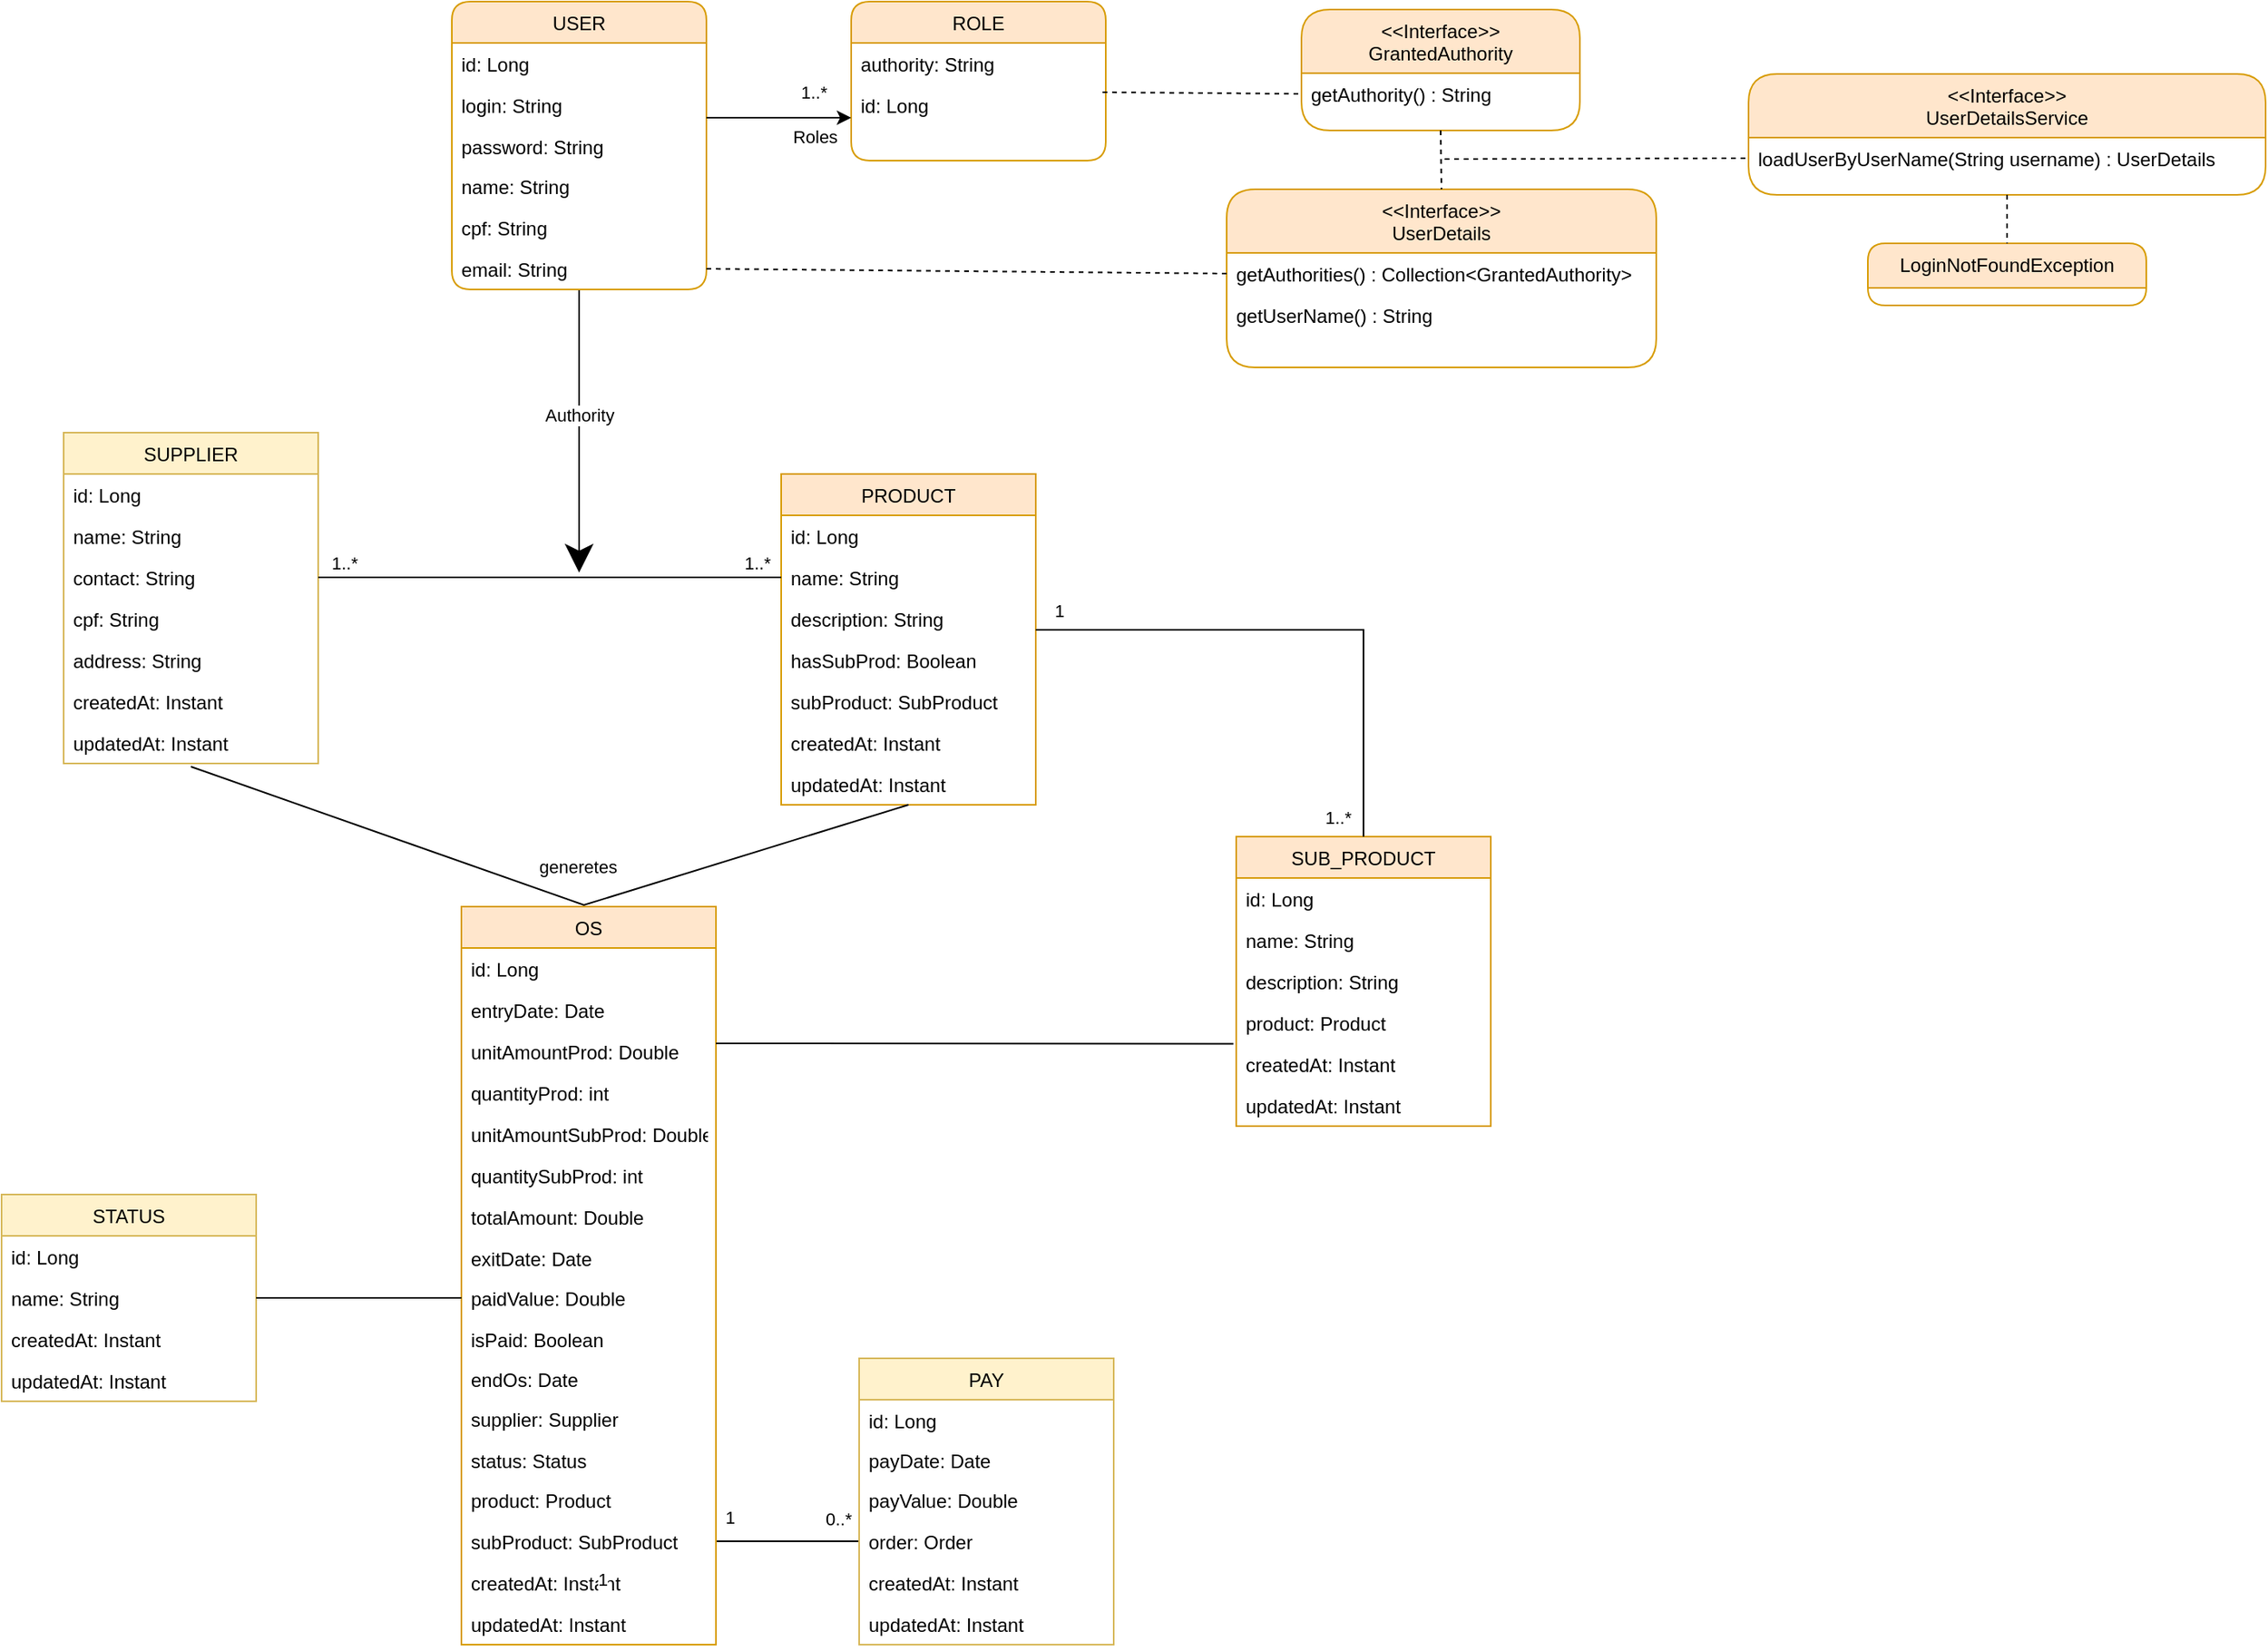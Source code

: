 <mxfile version="27.0.3">
  <diagram id="C5RBs43oDa-KdzZeNtuy" name="Page-1">
    <mxGraphModel grid="0" page="1" gridSize="10" guides="1" tooltips="1" connect="1" arrows="1" fold="1" pageScale="1" pageWidth="827" pageHeight="1169" math="0" shadow="0">
      <root>
        <mxCell id="WIyWlLk6GJQsqaUBKTNV-0" />
        <mxCell id="WIyWlLk6GJQsqaUBKTNV-1" parent="WIyWlLk6GJQsqaUBKTNV-0" />
        <mxCell id="_XmXTnkNxQTaoXxzFvcD-1" value="" style="endArrow=none;html=1;rounded=0;exitX=1;exitY=0.5;exitDx=0;exitDy=0;entryX=0;entryY=0.5;entryDx=0;entryDy=0;" edge="1" parent="WIyWlLk6GJQsqaUBKTNV-1" source="QUUtdZLDM5JT9vMRgNLH-2" target="qKsKVaUVckJKQKrFriXI-0">
          <mxGeometry width="50" height="50" relative="1" as="geometry">
            <mxPoint x="481" y="909" as="sourcePoint" />
            <mxPoint x="504" y="1022" as="targetPoint" />
          </mxGeometry>
        </mxCell>
        <mxCell id="zkfFHV4jXpPFQw0GAbJ--0" value="SUPPLIER" style="swimlane;fontStyle=0;align=center;verticalAlign=top;childLayout=stackLayout;horizontal=1;startSize=26;horizontalStack=0;resizeParent=1;resizeLast=0;collapsible=1;marginBottom=0;rounded=0;shadow=0;strokeWidth=1;fillColor=#fff2cc;strokeColor=#d6b656;" vertex="1" parent="WIyWlLk6GJQsqaUBKTNV-1">
          <mxGeometry x="174" y="294" width="160" height="208" as="geometry">
            <mxRectangle x="110" y="40" width="160" height="26" as="alternateBounds" />
          </mxGeometry>
        </mxCell>
        <mxCell id="zkfFHV4jXpPFQw0GAbJ--1" value="id: Long" style="text;align=left;verticalAlign=top;spacingLeft=4;spacingRight=4;overflow=hidden;rotatable=0;points=[[0,0.5],[1,0.5]];portConstraint=eastwest;" vertex="1" parent="zkfFHV4jXpPFQw0GAbJ--0">
          <mxGeometry y="26" width="160" height="26" as="geometry" />
        </mxCell>
        <mxCell id="zkfFHV4jXpPFQw0GAbJ--2" value="name: String" style="text;align=left;verticalAlign=top;spacingLeft=4;spacingRight=4;overflow=hidden;rotatable=0;points=[[0,0.5],[1,0.5]];portConstraint=eastwest;rounded=0;shadow=0;html=0;" vertex="1" parent="zkfFHV4jXpPFQw0GAbJ--0">
          <mxGeometry y="52" width="160" height="26" as="geometry" />
        </mxCell>
        <mxCell id="zkfFHV4jXpPFQw0GAbJ--3" value="contact: String" style="text;align=left;verticalAlign=top;spacingLeft=4;spacingRight=4;overflow=hidden;rotatable=0;points=[[0,0.5],[1,0.5]];portConstraint=eastwest;rounded=0;shadow=0;html=0;" vertex="1" parent="zkfFHV4jXpPFQw0GAbJ--0">
          <mxGeometry y="78" width="160" height="26" as="geometry" />
        </mxCell>
        <mxCell id="5DMEpTM5MPDBG_PagPa0-0" value="cpf: String" style="text;align=left;verticalAlign=top;spacingLeft=4;spacingRight=4;overflow=hidden;rotatable=0;points=[[0,0.5],[1,0.5]];portConstraint=eastwest;rounded=0;shadow=0;html=0;" vertex="1" parent="zkfFHV4jXpPFQw0GAbJ--0">
          <mxGeometry y="104" width="160" height="26" as="geometry" />
        </mxCell>
        <mxCell id="5DMEpTM5MPDBG_PagPa0-1" value="address: String" style="text;align=left;verticalAlign=top;spacingLeft=4;spacingRight=4;overflow=hidden;rotatable=0;points=[[0,0.5],[1,0.5]];portConstraint=eastwest;rounded=0;shadow=0;html=0;" vertex="1" parent="zkfFHV4jXpPFQw0GAbJ--0">
          <mxGeometry y="130" width="160" height="26" as="geometry" />
        </mxCell>
        <mxCell id="j_Jk-8k1_5D1zGhkzDfi-0" value="createdAt: Instant" style="text;align=left;verticalAlign=top;spacingLeft=4;spacingRight=4;overflow=hidden;rotatable=0;points=[[0,0.5],[1,0.5]];portConstraint=eastwest;rounded=0;shadow=0;html=0;" vertex="1" parent="zkfFHV4jXpPFQw0GAbJ--0">
          <mxGeometry y="156" width="160" height="26" as="geometry" />
        </mxCell>
        <mxCell id="j_Jk-8k1_5D1zGhkzDfi-1" value="updatedAt: Instant" style="text;align=left;verticalAlign=top;spacingLeft=4;spacingRight=4;overflow=hidden;rotatable=0;points=[[0,0.5],[1,0.5]];portConstraint=eastwest;rounded=0;shadow=0;html=0;" vertex="1" parent="zkfFHV4jXpPFQw0GAbJ--0">
          <mxGeometry y="182" width="160" height="26" as="geometry" />
        </mxCell>
        <mxCell id="zkfFHV4jXpPFQw0GAbJ--17" value="PRODUCT" style="swimlane;fontStyle=0;align=center;verticalAlign=top;childLayout=stackLayout;horizontal=1;startSize=26;horizontalStack=0;resizeParent=1;resizeLast=0;collapsible=1;marginBottom=0;rounded=0;shadow=0;strokeWidth=1;fillColor=#ffe6cc;strokeColor=#d79b00;" vertex="1" parent="WIyWlLk6GJQsqaUBKTNV-1">
          <mxGeometry x="625" y="320" width="160" height="208" as="geometry">
            <mxRectangle x="550" y="140" width="160" height="26" as="alternateBounds" />
          </mxGeometry>
        </mxCell>
        <mxCell id="zkfFHV4jXpPFQw0GAbJ--18" value="id: Long" style="text;align=left;verticalAlign=top;spacingLeft=4;spacingRight=4;overflow=hidden;rotatable=0;points=[[0,0.5],[1,0.5]];portConstraint=eastwest;" vertex="1" parent="zkfFHV4jXpPFQw0GAbJ--17">
          <mxGeometry y="26" width="160" height="26" as="geometry" />
        </mxCell>
        <mxCell id="zkfFHV4jXpPFQw0GAbJ--19" value="name: String" style="text;align=left;verticalAlign=top;spacingLeft=4;spacingRight=4;overflow=hidden;rotatable=0;points=[[0,0.5],[1,0.5]];portConstraint=eastwest;rounded=0;shadow=0;html=0;" vertex="1" parent="zkfFHV4jXpPFQw0GAbJ--17">
          <mxGeometry y="52" width="160" height="26" as="geometry" />
        </mxCell>
        <mxCell id="zkfFHV4jXpPFQw0GAbJ--20" value="description: String" style="text;align=left;verticalAlign=top;spacingLeft=4;spacingRight=4;overflow=hidden;rotatable=0;points=[[0,0.5],[1,0.5]];portConstraint=eastwest;rounded=0;shadow=0;html=0;" vertex="1" parent="zkfFHV4jXpPFQw0GAbJ--17">
          <mxGeometry y="78" width="160" height="26" as="geometry" />
        </mxCell>
        <mxCell id="FFyHPmsn2GFOEXM08n6I-0" value="hasSubProd: Boolean" style="text;align=left;verticalAlign=top;spacingLeft=4;spacingRight=4;overflow=hidden;rotatable=0;points=[[0,0.5],[1,0.5]];portConstraint=eastwest;rounded=0;shadow=0;html=0;" vertex="1" parent="zkfFHV4jXpPFQw0GAbJ--17">
          <mxGeometry y="104" width="160" height="26" as="geometry" />
        </mxCell>
        <mxCell id="FFyHPmsn2GFOEXM08n6I-1" value="subProduct: SubProduct" style="text;align=left;verticalAlign=top;spacingLeft=4;spacingRight=4;overflow=hidden;rotatable=0;points=[[0,0.5],[1,0.5]];portConstraint=eastwest;rounded=0;shadow=0;html=0;" vertex="1" parent="zkfFHV4jXpPFQw0GAbJ--17">
          <mxGeometry y="130" width="160" height="26" as="geometry" />
        </mxCell>
        <mxCell id="j_Jk-8k1_5D1zGhkzDfi-2" value="createdAt: Instant" style="text;align=left;verticalAlign=top;spacingLeft=4;spacingRight=4;overflow=hidden;rotatable=0;points=[[0,0.5],[1,0.5]];portConstraint=eastwest;rounded=0;shadow=0;html=0;" vertex="1" parent="zkfFHV4jXpPFQw0GAbJ--17">
          <mxGeometry y="156" width="160" height="26" as="geometry" />
        </mxCell>
        <mxCell id="j_Jk-8k1_5D1zGhkzDfi-3" value="updatedAt: Instant" style="text;align=left;verticalAlign=top;spacingLeft=4;spacingRight=4;overflow=hidden;rotatable=0;points=[[0,0.5],[1,0.5]];portConstraint=eastwest;rounded=0;shadow=0;html=0;" vertex="1" parent="zkfFHV4jXpPFQw0GAbJ--17">
          <mxGeometry y="182" width="160" height="26" as="geometry" />
        </mxCell>
        <mxCell id="5DMEpTM5MPDBG_PagPa0-12" value="" style="group;align=center;" vertex="1" connectable="0" parent="WIyWlLk6GJQsqaUBKTNV-1">
          <mxGeometry x="385" y="346" width="98" height="21" as="geometry" />
        </mxCell>
        <mxCell id="5DMEpTM5MPDBG_PagPa0-10" value="" style="group" vertex="1" connectable="0" parent="5DMEpTM5MPDBG_PagPa0-12">
          <mxGeometry x="33.484" y="20" width="98" height="1" as="geometry" />
        </mxCell>
        <mxCell id="5DMEpTM5MPDBG_PagPa0-9" value="" style="endArrow=none;html=1;rounded=0;exitX=1;exitY=0.5;exitDx=0;exitDy=0;entryX=0;entryY=0.5;entryDx=0;entryDy=0;" edge="1" parent="5DMEpTM5MPDBG_PagPa0-10" source="zkfFHV4jXpPFQw0GAbJ--3" target="zkfFHV4jXpPFQw0GAbJ--19">
          <mxGeometry width="50" height="50" relative="1" as="geometry">
            <mxPoint x="68.038" y="191" as="sourcePoint" />
            <mxPoint x="99.248" y="141" as="targetPoint" />
          </mxGeometry>
        </mxCell>
        <mxCell id="5DMEpTM5MPDBG_PagPa0-14" value="OS" style="swimlane;fontStyle=0;align=center;verticalAlign=top;childLayout=stackLayout;horizontal=1;startSize=26;horizontalStack=0;resizeParent=1;resizeLast=0;collapsible=1;marginBottom=0;rounded=0;shadow=0;strokeWidth=1;fillColor=#ffe6cc;strokeColor=#d79b00;" vertex="1" parent="WIyWlLk6GJQsqaUBKTNV-1">
          <mxGeometry x="424" y="592" width="160" height="464" as="geometry">
            <mxRectangle x="110" y="40" width="160" height="26" as="alternateBounds" />
          </mxGeometry>
        </mxCell>
        <mxCell id="5DMEpTM5MPDBG_PagPa0-15" value="id: Long" style="text;align=left;verticalAlign=top;spacingLeft=4;spacingRight=4;overflow=hidden;rotatable=0;points=[[0,0.5],[1,0.5]];portConstraint=eastwest;" vertex="1" parent="5DMEpTM5MPDBG_PagPa0-14">
          <mxGeometry y="26" width="160" height="26" as="geometry" />
        </mxCell>
        <mxCell id="5DMEpTM5MPDBG_PagPa0-16" value="entryDate: Date" style="text;align=left;verticalAlign=top;spacingLeft=4;spacingRight=4;overflow=hidden;rotatable=0;points=[[0,0.5],[1,0.5]];portConstraint=eastwest;rounded=0;shadow=0;html=0;" vertex="1" parent="5DMEpTM5MPDBG_PagPa0-14">
          <mxGeometry y="52" width="160" height="26" as="geometry" />
        </mxCell>
        <mxCell id="5DMEpTM5MPDBG_PagPa0-22" value="unitAmountProd: Double" style="text;align=left;verticalAlign=top;spacingLeft=4;spacingRight=4;overflow=hidden;rotatable=0;points=[[0,0.5],[1,0.5]];portConstraint=eastwest;rounded=0;shadow=0;html=0;" vertex="1" parent="5DMEpTM5MPDBG_PagPa0-14">
          <mxGeometry y="78" width="160" height="26" as="geometry" />
        </mxCell>
        <mxCell id="5DMEpTM5MPDBG_PagPa0-23" value="quantityProd: int" style="text;align=left;verticalAlign=top;spacingLeft=4;spacingRight=4;overflow=hidden;rotatable=0;points=[[0,0.5],[1,0.5]];portConstraint=eastwest;rounded=0;shadow=0;html=0;" vertex="1" parent="5DMEpTM5MPDBG_PagPa0-14">
          <mxGeometry y="104" width="160" height="26" as="geometry" />
        </mxCell>
        <mxCell id="QUUtdZLDM5JT9vMRgNLH-0" value="unitAmountSubProd: Double" style="text;align=left;verticalAlign=top;spacingLeft=4;spacingRight=4;overflow=hidden;rotatable=0;points=[[0,0.5],[1,0.5]];portConstraint=eastwest;rounded=0;shadow=0;html=0;" vertex="1" parent="5DMEpTM5MPDBG_PagPa0-14">
          <mxGeometry y="130" width="160" height="26" as="geometry" />
        </mxCell>
        <mxCell id="QUUtdZLDM5JT9vMRgNLH-1" value="quantitySubProd: int" style="text;align=left;verticalAlign=top;spacingLeft=4;spacingRight=4;overflow=hidden;rotatable=0;points=[[0,0.5],[1,0.5]];portConstraint=eastwest;rounded=0;shadow=0;html=0;" vertex="1" parent="5DMEpTM5MPDBG_PagPa0-14">
          <mxGeometry y="156" width="160" height="26" as="geometry" />
        </mxCell>
        <mxCell id="5DMEpTM5MPDBG_PagPa0-19" value="totalAmount: Double" style="text;align=left;verticalAlign=top;spacingLeft=4;spacingRight=4;overflow=hidden;rotatable=0;points=[[0,0.5],[1,0.5]];portConstraint=eastwest;rounded=0;shadow=0;html=0;" vertex="1" parent="5DMEpTM5MPDBG_PagPa0-14">
          <mxGeometry y="182" width="160" height="26" as="geometry" />
        </mxCell>
        <mxCell id="xC7qxG_I0fqPfrGfCXwg-0" value="exitDate: Date" style="text;align=left;verticalAlign=top;spacingLeft=4;spacingRight=4;overflow=hidden;rotatable=0;points=[[0,0.5],[1,0.5]];portConstraint=eastwest;rounded=0;shadow=0;html=0;" vertex="1" parent="5DMEpTM5MPDBG_PagPa0-14">
          <mxGeometry y="208" width="160" height="25" as="geometry" />
        </mxCell>
        <mxCell id="l15L1xkey5G5VbBEeZLE-13" value="paidValue: Double" style="text;align=left;verticalAlign=top;spacingLeft=4;spacingRight=4;overflow=hidden;rotatable=0;points=[[0,0.5],[1,0.5]];portConstraint=eastwest;rounded=0;shadow=0;html=0;" vertex="1" parent="5DMEpTM5MPDBG_PagPa0-14">
          <mxGeometry y="233" width="160" height="26" as="geometry" />
        </mxCell>
        <mxCell id="5DMEpTM5MPDBG_PagPa0-50" value="isPaid: Boolean" style="text;align=left;verticalAlign=top;spacingLeft=4;spacingRight=4;overflow=hidden;rotatable=0;points=[[0,0.5],[1,0.5]];portConstraint=eastwest;rounded=0;shadow=0;html=0;" vertex="1" parent="5DMEpTM5MPDBG_PagPa0-14">
          <mxGeometry y="259" width="160" height="25" as="geometry" />
        </mxCell>
        <mxCell id="l15L1xkey5G5VbBEeZLE-15" value="endOs: Date" style="text;align=left;verticalAlign=top;spacingLeft=4;spacingRight=4;overflow=hidden;rotatable=0;points=[[0,0.5],[1,0.5]];portConstraint=eastwest;rounded=0;shadow=0;html=0;" vertex="1" parent="5DMEpTM5MPDBG_PagPa0-14">
          <mxGeometry y="284" width="160" height="25" as="geometry" />
        </mxCell>
        <mxCell id="5DMEpTM5MPDBG_PagPa0-45" value="supplier: Supplier" style="text;align=left;verticalAlign=top;spacingLeft=4;spacingRight=4;overflow=hidden;rotatable=0;points=[[0,0.5],[1,0.5]];portConstraint=eastwest;rounded=0;shadow=0;html=0;" vertex="1" parent="5DMEpTM5MPDBG_PagPa0-14">
          <mxGeometry y="309" width="160" height="26" as="geometry" />
        </mxCell>
        <mxCell id="nj7Ugyu80b8tXVNEsYG_-25" value="status: Status" style="text;align=left;verticalAlign=top;spacingLeft=4;spacingRight=4;overflow=hidden;rotatable=0;points=[[0,0.5],[1,0.5]];portConstraint=eastwest;rounded=0;shadow=0;html=0;" vertex="1" parent="5DMEpTM5MPDBG_PagPa0-14">
          <mxGeometry y="335" width="160" height="25" as="geometry" />
        </mxCell>
        <mxCell id="nj7Ugyu80b8tXVNEsYG_-24" value="product: Product" style="text;align=left;verticalAlign=top;spacingLeft=4;spacingRight=4;overflow=hidden;rotatable=0;points=[[0,0.5],[1,0.5]];portConstraint=eastwest;rounded=0;shadow=0;html=0;" vertex="1" parent="5DMEpTM5MPDBG_PagPa0-14">
          <mxGeometry y="360" width="160" height="26" as="geometry" />
        </mxCell>
        <mxCell id="QUUtdZLDM5JT9vMRgNLH-2" value="subProduct: SubProduct" style="text;align=left;verticalAlign=top;spacingLeft=4;spacingRight=4;overflow=hidden;rotatable=0;points=[[0,0.5],[1,0.5]];portConstraint=eastwest;rounded=0;shadow=0;html=0;" vertex="1" parent="5DMEpTM5MPDBG_PagPa0-14">
          <mxGeometry y="386" width="160" height="26" as="geometry" />
        </mxCell>
        <mxCell id="j_Jk-8k1_5D1zGhkzDfi-12" value="createdAt: Instant" style="text;align=left;verticalAlign=top;spacingLeft=4;spacingRight=4;overflow=hidden;rotatable=0;points=[[0,0.5],[1,0.5]];portConstraint=eastwest;rounded=0;shadow=0;html=0;" vertex="1" parent="5DMEpTM5MPDBG_PagPa0-14">
          <mxGeometry y="412" width="160" height="26" as="geometry" />
        </mxCell>
        <mxCell id="j_Jk-8k1_5D1zGhkzDfi-13" value="updatedAt: Instant" style="text;align=left;verticalAlign=top;spacingLeft=4;spacingRight=4;overflow=hidden;rotatable=0;points=[[0,0.5],[1,0.5]];portConstraint=eastwest;rounded=0;shadow=0;html=0;" vertex="1" parent="5DMEpTM5MPDBG_PagPa0-14">
          <mxGeometry y="438" width="160" height="26" as="geometry" />
        </mxCell>
        <mxCell id="5DMEpTM5MPDBG_PagPa0-34" value="PAY" style="swimlane;fontStyle=0;align=center;verticalAlign=top;childLayout=stackLayout;horizontal=1;startSize=26;horizontalStack=0;resizeParent=1;resizeLast=0;collapsible=1;marginBottom=0;rounded=0;shadow=0;strokeWidth=1;fillColor=#fff2cc;strokeColor=#d6b656;" vertex="1" parent="WIyWlLk6GJQsqaUBKTNV-1">
          <mxGeometry x="674" y="876" width="160" height="180" as="geometry">
            <mxRectangle x="110" y="40" width="160" height="26" as="alternateBounds" />
          </mxGeometry>
        </mxCell>
        <mxCell id="5DMEpTM5MPDBG_PagPa0-47" value="id: Long" style="text;align=left;verticalAlign=top;spacingLeft=4;spacingRight=4;overflow=hidden;rotatable=0;points=[[0,0.5],[1,0.5]];portConstraint=eastwest;rounded=0;shadow=0;html=0;" vertex="1" parent="5DMEpTM5MPDBG_PagPa0-34">
          <mxGeometry y="26" width="160" height="25" as="geometry" />
        </mxCell>
        <mxCell id="5DMEpTM5MPDBG_PagPa0-49" value="payDate: Date" style="text;align=left;verticalAlign=top;spacingLeft=4;spacingRight=4;overflow=hidden;rotatable=0;points=[[0,0.5],[1,0.5]];portConstraint=eastwest;rounded=0;shadow=0;html=0;" vertex="1" parent="5DMEpTM5MPDBG_PagPa0-34">
          <mxGeometry y="51" width="160" height="25" as="geometry" />
        </mxCell>
        <mxCell id="5DMEpTM5MPDBG_PagPa0-46" value="payValue: Double" style="text;align=left;verticalAlign=top;spacingLeft=4;spacingRight=4;overflow=hidden;rotatable=0;points=[[0,0.5],[1,0.5]];portConstraint=eastwest;rounded=0;shadow=0;html=0;" vertex="1" parent="5DMEpTM5MPDBG_PagPa0-34">
          <mxGeometry y="76" width="160" height="26" as="geometry" />
        </mxCell>
        <mxCell id="qKsKVaUVckJKQKrFriXI-0" value="order: Order" style="text;align=left;verticalAlign=top;spacingLeft=4;spacingRight=4;overflow=hidden;rotatable=0;points=[[0,0.5],[1,0.5]];portConstraint=eastwest;rounded=0;shadow=0;html=0;" vertex="1" parent="5DMEpTM5MPDBG_PagPa0-34">
          <mxGeometry y="102" width="160" height="26" as="geometry" />
        </mxCell>
        <mxCell id="j_Jk-8k1_5D1zGhkzDfi-15" value="createdAt: Instant" style="text;align=left;verticalAlign=top;spacingLeft=4;spacingRight=4;overflow=hidden;rotatable=0;points=[[0,0.5],[1,0.5]];portConstraint=eastwest;rounded=0;shadow=0;html=0;" vertex="1" parent="5DMEpTM5MPDBG_PagPa0-34">
          <mxGeometry y="128" width="160" height="26" as="geometry" />
        </mxCell>
        <mxCell id="j_Jk-8k1_5D1zGhkzDfi-16" value="updatedAt: Instant" style="text;align=left;verticalAlign=top;spacingLeft=4;spacingRight=4;overflow=hidden;rotatable=0;points=[[0,0.5],[1,0.5]];portConstraint=eastwest;rounded=0;shadow=0;html=0;" vertex="1" parent="5DMEpTM5MPDBG_PagPa0-34">
          <mxGeometry y="154" width="160" height="26" as="geometry" />
        </mxCell>
        <mxCell id="nj7Ugyu80b8tXVNEsYG_-26" style="edgeStyle=orthogonalEdgeStyle;rounded=0;orthogonalLoop=1;jettySize=auto;html=1;endSize=15;strokeColor=default;exitX=0.5;exitY=1;exitDx=0;exitDy=0;" edge="1" parent="WIyWlLk6GJQsqaUBKTNV-1" source="pxotCcHF1DJytE95seao-1">
          <mxGeometry relative="1" as="geometry">
            <mxPoint x="498" y="382" as="targetPoint" />
            <mxPoint x="498" y="209" as="sourcePoint" />
          </mxGeometry>
        </mxCell>
        <mxCell id="pxotCcHF1DJytE95seao-1" value="USER" style="swimlane;fontStyle=0;align=center;verticalAlign=top;childLayout=stackLayout;horizontal=1;startSize=26;horizontalStack=0;resizeParent=1;resizeLast=0;collapsible=1;marginBottom=0;rounded=1;shadow=0;strokeWidth=1;fillColor=#ffe6cc;strokeColor=#d79b00;" vertex="1" parent="WIyWlLk6GJQsqaUBKTNV-1">
          <mxGeometry x="418" y="23" width="160" height="181" as="geometry">
            <mxRectangle x="110" y="40" width="160" height="26" as="alternateBounds" />
          </mxGeometry>
        </mxCell>
        <mxCell id="pxotCcHF1DJytE95seao-2" value="id: Long" style="text;align=left;verticalAlign=top;spacingLeft=4;spacingRight=4;overflow=hidden;rotatable=0;points=[[0,0.5],[1,0.5]];portConstraint=eastwest;" vertex="1" parent="pxotCcHF1DJytE95seao-1">
          <mxGeometry y="26" width="160" height="26" as="geometry" />
        </mxCell>
        <mxCell id="pxotCcHF1DJytE95seao-3" value="login: String" style="text;align=left;verticalAlign=top;spacingLeft=4;spacingRight=4;overflow=hidden;rotatable=0;points=[[0,0.5],[1,0.5]];portConstraint=eastwest;rounded=0;shadow=0;html=0;" vertex="1" parent="pxotCcHF1DJytE95seao-1">
          <mxGeometry y="52" width="160" height="26" as="geometry" />
        </mxCell>
        <mxCell id="pxotCcHF1DJytE95seao-5" value="password: String" style="text;align=left;verticalAlign=top;spacingLeft=4;spacingRight=4;overflow=hidden;rotatable=0;points=[[0,0.5],[1,0.5]];portConstraint=eastwest;rounded=0;shadow=0;html=0;" vertex="1" parent="pxotCcHF1DJytE95seao-1">
          <mxGeometry y="78" width="160" height="25" as="geometry" />
        </mxCell>
        <mxCell id="sdyI-1cAli7jfOtTJcL6-0" value="name: String" style="text;align=left;verticalAlign=top;spacingLeft=4;spacingRight=4;overflow=hidden;rotatable=0;points=[[0,0.5],[1,0.5]];portConstraint=eastwest;rounded=0;shadow=0;html=0;" vertex="1" parent="pxotCcHF1DJytE95seao-1">
          <mxGeometry y="103" width="160" height="26" as="geometry" />
        </mxCell>
        <mxCell id="sdyI-1cAli7jfOtTJcL6-1" value="cpf: String" style="text;align=left;verticalAlign=top;spacingLeft=4;spacingRight=4;overflow=hidden;rotatable=0;points=[[0,0.5],[1,0.5]];portConstraint=eastwest;rounded=0;shadow=0;html=0;" vertex="1" parent="pxotCcHF1DJytE95seao-1">
          <mxGeometry y="129" width="160" height="26" as="geometry" />
        </mxCell>
        <mxCell id="pxotCcHF1DJytE95seao-4" value="email: String" style="text;align=left;verticalAlign=top;spacingLeft=4;spacingRight=4;overflow=hidden;rotatable=0;points=[[0,0.5],[1,0.5]];portConstraint=eastwest;rounded=0;shadow=0;html=0;" vertex="1" parent="pxotCcHF1DJytE95seao-1">
          <mxGeometry y="155" width="160" height="26" as="geometry" />
        </mxCell>
        <mxCell id="pxotCcHF1DJytE95seao-8" value="ROLE" style="swimlane;fontStyle=0;align=center;verticalAlign=top;childLayout=stackLayout;horizontal=1;startSize=26;horizontalStack=0;resizeParent=1;resizeLast=0;collapsible=1;marginBottom=0;rounded=1;shadow=0;strokeWidth=1;fillColor=#ffe6cc;strokeColor=#d79b00;" vertex="1" parent="WIyWlLk6GJQsqaUBKTNV-1">
          <mxGeometry x="669" y="23" width="160" height="100" as="geometry">
            <mxRectangle x="550" y="140" width="160" height="26" as="alternateBounds" />
          </mxGeometry>
        </mxCell>
        <mxCell id="pxotCcHF1DJytE95seao-10" value="authority: String" style="text;align=left;verticalAlign=top;spacingLeft=4;spacingRight=4;overflow=hidden;rotatable=0;points=[[0,0.5],[1,0.5]];portConstraint=eastwest;rounded=0;shadow=0;html=0;" vertex="1" parent="pxotCcHF1DJytE95seao-8">
          <mxGeometry y="26" width="160" height="26" as="geometry" />
        </mxCell>
        <mxCell id="pxotCcHF1DJytE95seao-9" value="id: Long" style="text;align=left;verticalAlign=top;spacingLeft=4;spacingRight=4;overflow=hidden;rotatable=0;points=[[0,0.5],[1,0.5]];portConstraint=eastwest;" vertex="1" parent="pxotCcHF1DJytE95seao-8">
          <mxGeometry y="52" width="160" height="26" as="geometry" />
        </mxCell>
        <mxCell id="pxotCcHF1DJytE95seao-14" value="Roles" style="edgeLabel;resizable=0;html=1;align=center;verticalAlign=top;" connectable="0" vertex="1" parent="WIyWlLk6GJQsqaUBKTNV-1">
          <mxGeometry x="646.002" y="95" as="geometry" />
        </mxCell>
        <mxCell id="pxotCcHF1DJytE95seao-16" value="1..*" style="edgeLabel;resizable=0;html=1;align=right;verticalAlign=top;" connectable="0" vertex="1" parent="WIyWlLk6GJQsqaUBKTNV-1">
          <mxGeometry x="647.998" y="75" as="geometry">
            <mxPoint x="7" y="-8" as="offset" />
          </mxGeometry>
        </mxCell>
        <mxCell id="pxotCcHF1DJytE95seao-22" value="" style="endArrow=none;html=1;rounded=0;exitX=0.5;exitY=1;exitDx=0;exitDy=0;entryX=0.5;entryY=1;entryDx=0;entryDy=0;" edge="1" parent="WIyWlLk6GJQsqaUBKTNV-1" target="zkfFHV4jXpPFQw0GAbJ--17">
          <mxGeometry width="50" height="50" relative="1" as="geometry">
            <mxPoint x="254" y="504" as="sourcePoint" />
            <mxPoint x="440" y="476" as="targetPoint" />
            <Array as="points">
              <mxPoint x="501" y="591" />
            </Array>
          </mxGeometry>
        </mxCell>
        <mxCell id="pxotCcHF1DJytE95seao-23" value="generetes" style="edgeLabel;resizable=0;html=1;align=center;verticalAlign=top;" connectable="0" vertex="1" parent="WIyWlLk6GJQsqaUBKTNV-1">
          <mxGeometry x="497.002" y="554" as="geometry" />
        </mxCell>
        <mxCell id="nj7Ugyu80b8tXVNEsYG_-0" value="STATUS" style="swimlane;fontStyle=0;align=center;verticalAlign=top;childLayout=stackLayout;horizontal=1;startSize=26;horizontalStack=0;resizeParent=1;resizeLast=0;collapsible=1;marginBottom=0;rounded=0;shadow=0;strokeWidth=1;fillColor=#fff2cc;strokeColor=#d6b656;" vertex="1" parent="WIyWlLk6GJQsqaUBKTNV-1">
          <mxGeometry x="135" y="773" width="160" height="130" as="geometry">
            <mxRectangle x="550" y="140" width="160" height="26" as="alternateBounds" />
          </mxGeometry>
        </mxCell>
        <mxCell id="nj7Ugyu80b8tXVNEsYG_-1" value="id: Long" style="text;align=left;verticalAlign=top;spacingLeft=4;spacingRight=4;overflow=hidden;rotatable=0;points=[[0,0.5],[1,0.5]];portConstraint=eastwest;" vertex="1" parent="nj7Ugyu80b8tXVNEsYG_-0">
          <mxGeometry y="26" width="160" height="26" as="geometry" />
        </mxCell>
        <mxCell id="nj7Ugyu80b8tXVNEsYG_-2" value="name: String" style="text;align=left;verticalAlign=top;spacingLeft=4;spacingRight=4;overflow=hidden;rotatable=0;points=[[0,0.5],[1,0.5]];portConstraint=eastwest;rounded=0;shadow=0;html=0;" vertex="1" parent="nj7Ugyu80b8tXVNEsYG_-0">
          <mxGeometry y="52" width="160" height="26" as="geometry" />
        </mxCell>
        <mxCell id="j_Jk-8k1_5D1zGhkzDfi-17" value="createdAt: Instant" style="text;align=left;verticalAlign=top;spacingLeft=4;spacingRight=4;overflow=hidden;rotatable=0;points=[[0,0.5],[1,0.5]];portConstraint=eastwest;rounded=0;shadow=0;html=0;" vertex="1" parent="nj7Ugyu80b8tXVNEsYG_-0">
          <mxGeometry y="78" width="160" height="26" as="geometry" />
        </mxCell>
        <mxCell id="j_Jk-8k1_5D1zGhkzDfi-18" value="updatedAt: Instant" style="text;align=left;verticalAlign=top;spacingLeft=4;spacingRight=4;overflow=hidden;rotatable=0;points=[[0,0.5],[1,0.5]];portConstraint=eastwest;rounded=0;shadow=0;html=0;" vertex="1" parent="nj7Ugyu80b8tXVNEsYG_-0">
          <mxGeometry y="104" width="160" height="26" as="geometry" />
        </mxCell>
        <mxCell id="nj7Ugyu80b8tXVNEsYG_-11" value="" style="endArrow=none;html=1;rounded=0;entryX=1;entryY=0.5;entryDx=0;entryDy=0;exitX=0;exitY=0.5;exitDx=0;exitDy=0;" edge="1" parent="WIyWlLk6GJQsqaUBKTNV-1" target="nj7Ugyu80b8tXVNEsYG_-2" source="l15L1xkey5G5VbBEeZLE-13">
          <mxGeometry width="50" height="50" relative="1" as="geometry">
            <mxPoint x="424" y="842" as="sourcePoint" />
            <mxPoint x="361" y="842" as="targetPoint" />
          </mxGeometry>
        </mxCell>
        <mxCell id="gKZCqNBEuC1EtU1UjTEy-2" value="Authority" style="edgeLabel;resizable=0;html=1;align=center;verticalAlign=top;" connectable="0" vertex="1" parent="WIyWlLk6GJQsqaUBKTNV-1">
          <mxGeometry x="498.002" y="270" as="geometry" />
        </mxCell>
        <mxCell id="_XmXTnkNxQTaoXxzFvcD-2" value="0..*" style="edgeLabel;resizable=0;html=1;align=left;verticalAlign=top;" connectable="0" vertex="1" parent="WIyWlLk6GJQsqaUBKTNV-1">
          <mxGeometry x="650.996" y="964" as="geometry" />
        </mxCell>
        <mxCell id="_XmXTnkNxQTaoXxzFvcD-3" value="1" style="edgeLabel;resizable=0;html=1;align=left;verticalAlign=top;" connectable="0" vertex="1" parent="WIyWlLk6GJQsqaUBKTNV-1">
          <mxGeometry x="507.996" y="1002" as="geometry" />
        </mxCell>
        <mxCell id="mpnPkL4wrKrzLCW5lBUW-0" value="SUB_PRODUCT" style="swimlane;fontStyle=0;align=center;verticalAlign=top;childLayout=stackLayout;horizontal=1;startSize=26;horizontalStack=0;resizeParent=1;resizeLast=0;collapsible=1;marginBottom=0;rounded=0;shadow=0;strokeWidth=1;fillColor=#ffe6cc;strokeColor=#d79b00;" vertex="1" parent="WIyWlLk6GJQsqaUBKTNV-1">
          <mxGeometry x="911" y="548" width="160" height="182" as="geometry">
            <mxRectangle x="550" y="140" width="160" height="26" as="alternateBounds" />
          </mxGeometry>
        </mxCell>
        <mxCell id="mpnPkL4wrKrzLCW5lBUW-1" value="id: Long" style="text;align=left;verticalAlign=top;spacingLeft=4;spacingRight=4;overflow=hidden;rotatable=0;points=[[0,0.5],[1,0.5]];portConstraint=eastwest;" vertex="1" parent="mpnPkL4wrKrzLCW5lBUW-0">
          <mxGeometry y="26" width="160" height="26" as="geometry" />
        </mxCell>
        <mxCell id="mpnPkL4wrKrzLCW5lBUW-2" value="name: String" style="text;align=left;verticalAlign=top;spacingLeft=4;spacingRight=4;overflow=hidden;rotatable=0;points=[[0,0.5],[1,0.5]];portConstraint=eastwest;rounded=0;shadow=0;html=0;" vertex="1" parent="mpnPkL4wrKrzLCW5lBUW-0">
          <mxGeometry y="52" width="160" height="26" as="geometry" />
        </mxCell>
        <mxCell id="mpnPkL4wrKrzLCW5lBUW-3" value="description: String" style="text;align=left;verticalAlign=top;spacingLeft=4;spacingRight=4;overflow=hidden;rotatable=0;points=[[0,0.5],[1,0.5]];portConstraint=eastwest;rounded=0;shadow=0;html=0;" vertex="1" parent="mpnPkL4wrKrzLCW5lBUW-0">
          <mxGeometry y="78" width="160" height="26" as="geometry" />
        </mxCell>
        <mxCell id="zYzeYU81bSYeUXRhcHwv-0" value="product: Product" style="text;align=left;verticalAlign=top;spacingLeft=4;spacingRight=4;overflow=hidden;rotatable=0;points=[[0,0.5],[1,0.5]];portConstraint=eastwest;rounded=0;shadow=0;html=0;" vertex="1" parent="mpnPkL4wrKrzLCW5lBUW-0">
          <mxGeometry y="104" width="160" height="26" as="geometry" />
        </mxCell>
        <mxCell id="j_Jk-8k1_5D1zGhkzDfi-4" value="createdAt: Instant" style="text;align=left;verticalAlign=top;spacingLeft=4;spacingRight=4;overflow=hidden;rotatable=0;points=[[0,0.5],[1,0.5]];portConstraint=eastwest;rounded=0;shadow=0;html=0;" vertex="1" parent="mpnPkL4wrKrzLCW5lBUW-0">
          <mxGeometry y="130" width="160" height="26" as="geometry" />
        </mxCell>
        <mxCell id="j_Jk-8k1_5D1zGhkzDfi-5" value="updatedAt: Instant" style="text;align=left;verticalAlign=top;spacingLeft=4;spacingRight=4;overflow=hidden;rotatable=0;points=[[0,0.5],[1,0.5]];portConstraint=eastwest;rounded=0;shadow=0;html=0;" vertex="1" parent="mpnPkL4wrKrzLCW5lBUW-0">
          <mxGeometry y="156" width="160" height="26" as="geometry" />
        </mxCell>
        <mxCell id="KCHfwjXuWR3HVMPa3pV0-5" value="1" style="edgeLabel;resizable=0;html=1;align=left;verticalAlign=top;" connectable="0" vertex="1" parent="WIyWlLk6GJQsqaUBKTNV-1">
          <mxGeometry x="794.996" y="393" as="geometry" />
        </mxCell>
        <mxCell id="KCHfwjXuWR3HVMPa3pV0-6" value="1..*" style="edgeLabel;resizable=0;html=1;align=left;verticalAlign=top;" connectable="0" vertex="1" parent="WIyWlLk6GJQsqaUBKTNV-1">
          <mxGeometry x="818.996" y="507" as="geometry">
            <mxPoint x="146" y="16" as="offset" />
          </mxGeometry>
        </mxCell>
        <mxCell id="jhsiGlJBzyAhXTZdznDj-0" value="" style="endArrow=none;html=1;rounded=0;entryX=0.5;entryY=0;entryDx=0;entryDy=0;" edge="1" parent="WIyWlLk6GJQsqaUBKTNV-1" target="mpnPkL4wrKrzLCW5lBUW-0">
          <mxGeometry width="50" height="50" relative="1" as="geometry">
            <mxPoint x="785" y="418" as="sourcePoint" />
            <mxPoint x="876" y="425" as="targetPoint" />
            <Array as="points">
              <mxPoint x="991" y="418" />
            </Array>
          </mxGeometry>
        </mxCell>
        <mxCell id="j_Jk-8k1_5D1zGhkzDfi-11" value="" style="endArrow=none;html=1;rounded=0;exitX=-0.011;exitY=0.012;exitDx=0;exitDy=0;exitPerimeter=0;" edge="1" parent="WIyWlLk6GJQsqaUBKTNV-1" source="j_Jk-8k1_5D1zGhkzDfi-4">
          <mxGeometry width="50" height="50" relative="1" as="geometry">
            <mxPoint x="647" y="678" as="sourcePoint" />
            <mxPoint x="584" y="678" as="targetPoint" />
          </mxGeometry>
        </mxCell>
        <mxCell id="j_Jk-8k1_5D1zGhkzDfi-14" value="1" style="edgeLabel;resizable=0;html=1;align=left;verticalAlign=top;" connectable="0" vertex="1" parent="WIyWlLk6GJQsqaUBKTNV-1">
          <mxGeometry x="587.996" y="963" as="geometry" />
        </mxCell>
        <mxCell id="qo9TxRMxbSoTUBHRzce--7" value="&lt;&lt;Interface&gt;&gt;&#xa;UserDetails" style="swimlane;fontStyle=0;align=center;verticalAlign=top;childLayout=stackLayout;horizontal=1;startSize=40;horizontalStack=0;resizeParent=1;resizeLast=0;collapsible=1;marginBottom=0;rounded=1;shadow=0;strokeWidth=1;fillColor=#ffe6cc;strokeColor=#d79b00;" vertex="1" parent="WIyWlLk6GJQsqaUBKTNV-1">
          <mxGeometry x="905" y="141" width="270" height="112" as="geometry">
            <mxRectangle x="110" y="40" width="160" height="26" as="alternateBounds" />
          </mxGeometry>
        </mxCell>
        <mxCell id="qo9TxRMxbSoTUBHRzce--8" value="getAuthorities() : Collection&lt;GrantedAuthority&gt;" style="text;align=left;verticalAlign=top;spacingLeft=4;spacingRight=4;overflow=hidden;rotatable=0;points=[[0,0.5],[1,0.5]];portConstraint=eastwest;" vertex="1" parent="qo9TxRMxbSoTUBHRzce--7">
          <mxGeometry y="40" width="270" height="26" as="geometry" />
        </mxCell>
        <mxCell id="qo9TxRMxbSoTUBHRzce--9" value="getUserName() : String" style="text;align=left;verticalAlign=top;spacingLeft=4;spacingRight=4;overflow=hidden;rotatable=0;points=[[0,0.5],[1,0.5]];portConstraint=eastwest;rounded=0;shadow=0;html=0;" vertex="1" parent="qo9TxRMxbSoTUBHRzce--7">
          <mxGeometry y="66" width="270" height="26" as="geometry" />
        </mxCell>
        <mxCell id="qo9TxRMxbSoTUBHRzce--14" value="&lt;&lt;Interface&gt;&gt;&#xa;GrantedAuthority" style="swimlane;fontStyle=0;align=center;verticalAlign=top;childLayout=stackLayout;horizontal=1;startSize=40;horizontalStack=0;resizeParent=1;resizeLast=0;collapsible=1;marginBottom=0;rounded=1;shadow=0;strokeWidth=1;fillColor=#ffe6cc;strokeColor=#d79b00;" vertex="1" parent="WIyWlLk6GJQsqaUBKTNV-1">
          <mxGeometry x="952" y="28" width="175" height="76" as="geometry">
            <mxRectangle x="110" y="40" width="160" height="26" as="alternateBounds" />
          </mxGeometry>
        </mxCell>
        <mxCell id="qo9TxRMxbSoTUBHRzce--15" value="getAuthority() : String" style="text;align=left;verticalAlign=top;spacingLeft=4;spacingRight=4;overflow=hidden;rotatable=0;points=[[0,0.5],[1,0.5]];portConstraint=eastwest;" vertex="1" parent="qo9TxRMxbSoTUBHRzce--14">
          <mxGeometry y="40" width="175" height="26" as="geometry" />
        </mxCell>
        <mxCell id="qo9TxRMxbSoTUBHRzce--21" value="&lt;&lt;Interface&gt;&gt;&#xa;UserDetailsService" style="swimlane;fontStyle=0;align=center;verticalAlign=top;childLayout=stackLayout;horizontal=1;startSize=40;horizontalStack=0;resizeParent=1;resizeLast=0;collapsible=1;marginBottom=0;rounded=1;shadow=0;strokeWidth=1;fillColor=#ffe6cc;strokeColor=#d79b00;" vertex="1" parent="WIyWlLk6GJQsqaUBKTNV-1">
          <mxGeometry x="1233" y="68.5" width="325" height="76" as="geometry">
            <mxRectangle x="110" y="40" width="160" height="26" as="alternateBounds" />
          </mxGeometry>
        </mxCell>
        <mxCell id="qo9TxRMxbSoTUBHRzce--22" value="loadUserByUserName(String username) : UserDetails" style="text;align=left;verticalAlign=top;spacingLeft=4;spacingRight=4;overflow=hidden;rotatable=0;points=[[0,0.5],[1,0.5]];portConstraint=eastwest;" vertex="1" parent="qo9TxRMxbSoTUBHRzce--21">
          <mxGeometry y="40" width="325" height="26" as="geometry" />
        </mxCell>
        <mxCell id="qo9TxRMxbSoTUBHRzce--25" value="LoginNotFoundException" style="swimlane;fontStyle=0;align=center;verticalAlign=top;childLayout=stackLayout;horizontal=1;startSize=28;horizontalStack=0;resizeParent=1;resizeLast=0;collapsible=1;marginBottom=0;rounded=1;shadow=0;strokeWidth=1;fillColor=#ffe6cc;strokeColor=#d79b00;" vertex="1" parent="WIyWlLk6GJQsqaUBKTNV-1">
          <mxGeometry x="1308" y="175" width="175" height="39" as="geometry">
            <mxRectangle x="110" y="40" width="160" height="26" as="alternateBounds" />
          </mxGeometry>
        </mxCell>
        <mxCell id="qo9TxRMxbSoTUBHRzce--29" value="" style="endArrow=none;dashed=1;html=1;rounded=0;exitX=1;exitY=0.5;exitDx=0;exitDy=0;entryX=0;entryY=0.5;entryDx=0;entryDy=0;" edge="1" parent="WIyWlLk6GJQsqaUBKTNV-1" source="pxotCcHF1DJytE95seao-4" target="qo9TxRMxbSoTUBHRzce--8">
          <mxGeometry width="50" height="50" relative="1" as="geometry">
            <mxPoint x="670" y="124" as="sourcePoint" />
            <mxPoint x="720" y="74" as="targetPoint" />
          </mxGeometry>
        </mxCell>
        <mxCell id="qo9TxRMxbSoTUBHRzce--31" value="" style="endArrow=none;dashed=1;html=1;rounded=0;entryX=0;entryY=0.5;entryDx=0;entryDy=0;" edge="1" parent="WIyWlLk6GJQsqaUBKTNV-1" target="qo9TxRMxbSoTUBHRzce--15">
          <mxGeometry width="50" height="50" relative="1" as="geometry">
            <mxPoint x="827" y="80" as="sourcePoint" />
            <mxPoint x="903" y="75.23" as="targetPoint" />
          </mxGeometry>
        </mxCell>
        <mxCell id="5DMEpTM5MPDBG_PagPa0-8" value="1..*" style="edgeLabel;resizable=0;html=1;align=left;verticalAlign=top;" connectable="0" vertex="1" parent="WIyWlLk6GJQsqaUBKTNV-1">
          <mxGeometry x="599.996" y="363" as="geometry" />
        </mxCell>
        <mxCell id="5DMEpTM5MPDBG_PagPa0-7" value="1..*" style="edgeLabel;resizable=0;html=1;align=right;verticalAlign=top;" connectable="0" vertex="1" parent="WIyWlLk6GJQsqaUBKTNV-1">
          <mxGeometry x="359.998" y="363" as="geometry" />
        </mxCell>
        <mxCell id="qo9TxRMxbSoTUBHRzce--33" value="" style="endArrow=classic;html=1;rounded=0;exitX=0;exitY=0.5;exitDx=0;exitDy=0;" edge="1" parent="WIyWlLk6GJQsqaUBKTNV-1">
          <mxGeometry width="50" height="50" relative="1" as="geometry">
            <mxPoint x="578" y="96" as="sourcePoint" />
            <mxPoint x="669" y="96" as="targetPoint" />
          </mxGeometry>
        </mxCell>
        <mxCell id="qo9TxRMxbSoTUBHRzce--36" value="" style="endArrow=none;dashed=1;html=1;rounded=0;entryX=0.5;entryY=0;entryDx=0;entryDy=0;exitX=0.5;exitY=1;exitDx=0;exitDy=0;" edge="1" parent="WIyWlLk6GJQsqaUBKTNV-1" source="qo9TxRMxbSoTUBHRzce--21" target="qo9TxRMxbSoTUBHRzce--25">
          <mxGeometry width="50" height="50" relative="1" as="geometry">
            <mxPoint x="1441" y="117" as="sourcePoint" />
            <mxPoint x="1536" y="151" as="targetPoint" />
          </mxGeometry>
        </mxCell>
        <mxCell id="qo9TxRMxbSoTUBHRzce--37" value="" style="endArrow=none;dashed=1;html=1;rounded=0;entryX=0.5;entryY=0;entryDx=0;entryDy=0;exitX=0.5;exitY=1;exitDx=0;exitDy=0;" edge="1" parent="WIyWlLk6GJQsqaUBKTNV-1" source="qo9TxRMxbSoTUBHRzce--14" target="qo9TxRMxbSoTUBHRzce--7">
          <mxGeometry width="50" height="50" relative="1" as="geometry">
            <mxPoint x="1034" y="103" as="sourcePoint" />
            <mxPoint x="1035.73" y="167" as="targetPoint" />
          </mxGeometry>
        </mxCell>
        <mxCell id="qo9TxRMxbSoTUBHRzce--40" value="" style="endArrow=none;dashed=1;html=1;rounded=0;entryX=0;entryY=0.5;entryDx=0;entryDy=0;" edge="1" parent="WIyWlLk6GJQsqaUBKTNV-1" target="qo9TxRMxbSoTUBHRzce--22">
          <mxGeometry width="50" height="50" relative="1" as="geometry">
            <mxPoint x="1042" y="122" as="sourcePoint" />
            <mxPoint x="1254" y="122.75" as="targetPoint" />
          </mxGeometry>
        </mxCell>
      </root>
    </mxGraphModel>
  </diagram>
</mxfile>
